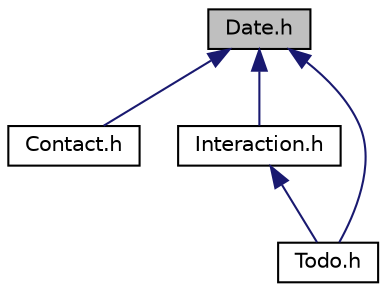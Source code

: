 digraph "Date.h"
{
 // LATEX_PDF_SIZE
  edge [fontname="Helvetica",fontsize="10",labelfontname="Helvetica",labelfontsize="10"];
  node [fontname="Helvetica",fontsize="10",shape=record];
  Node1 [label="Date.h",height=0.2,width=0.4,color="black", fillcolor="grey75", style="filled", fontcolor="black",tooltip="Fichier d'entête de la classe Date."];
  Node1 -> Node2 [dir="back",color="midnightblue",fontsize="10",style="solid",fontname="Helvetica"];
  Node2 [label="Contact.h",height=0.2,width=0.4,color="black", fillcolor="white", style="filled",URL="$_contact_8h.html",tooltip="Fichier d'entête de la classe Contact."];
  Node1 -> Node3 [dir="back",color="midnightblue",fontsize="10",style="solid",fontname="Helvetica"];
  Node3 [label="Interaction.h",height=0.2,width=0.4,color="black", fillcolor="white", style="filled",URL="$_interaction_8h.html",tooltip="Fichier en-tete de la classe Interaction."];
  Node3 -> Node4 [dir="back",color="midnightblue",fontsize="10",style="solid",fontname="Helvetica"];
  Node4 [label="Todo.h",height=0.2,width=0.4,color="black", fillcolor="white", style="filled",URL="$_todo_8h_source.html",tooltip=" "];
  Node1 -> Node4 [dir="back",color="midnightblue",fontsize="10",style="solid",fontname="Helvetica"];
}
